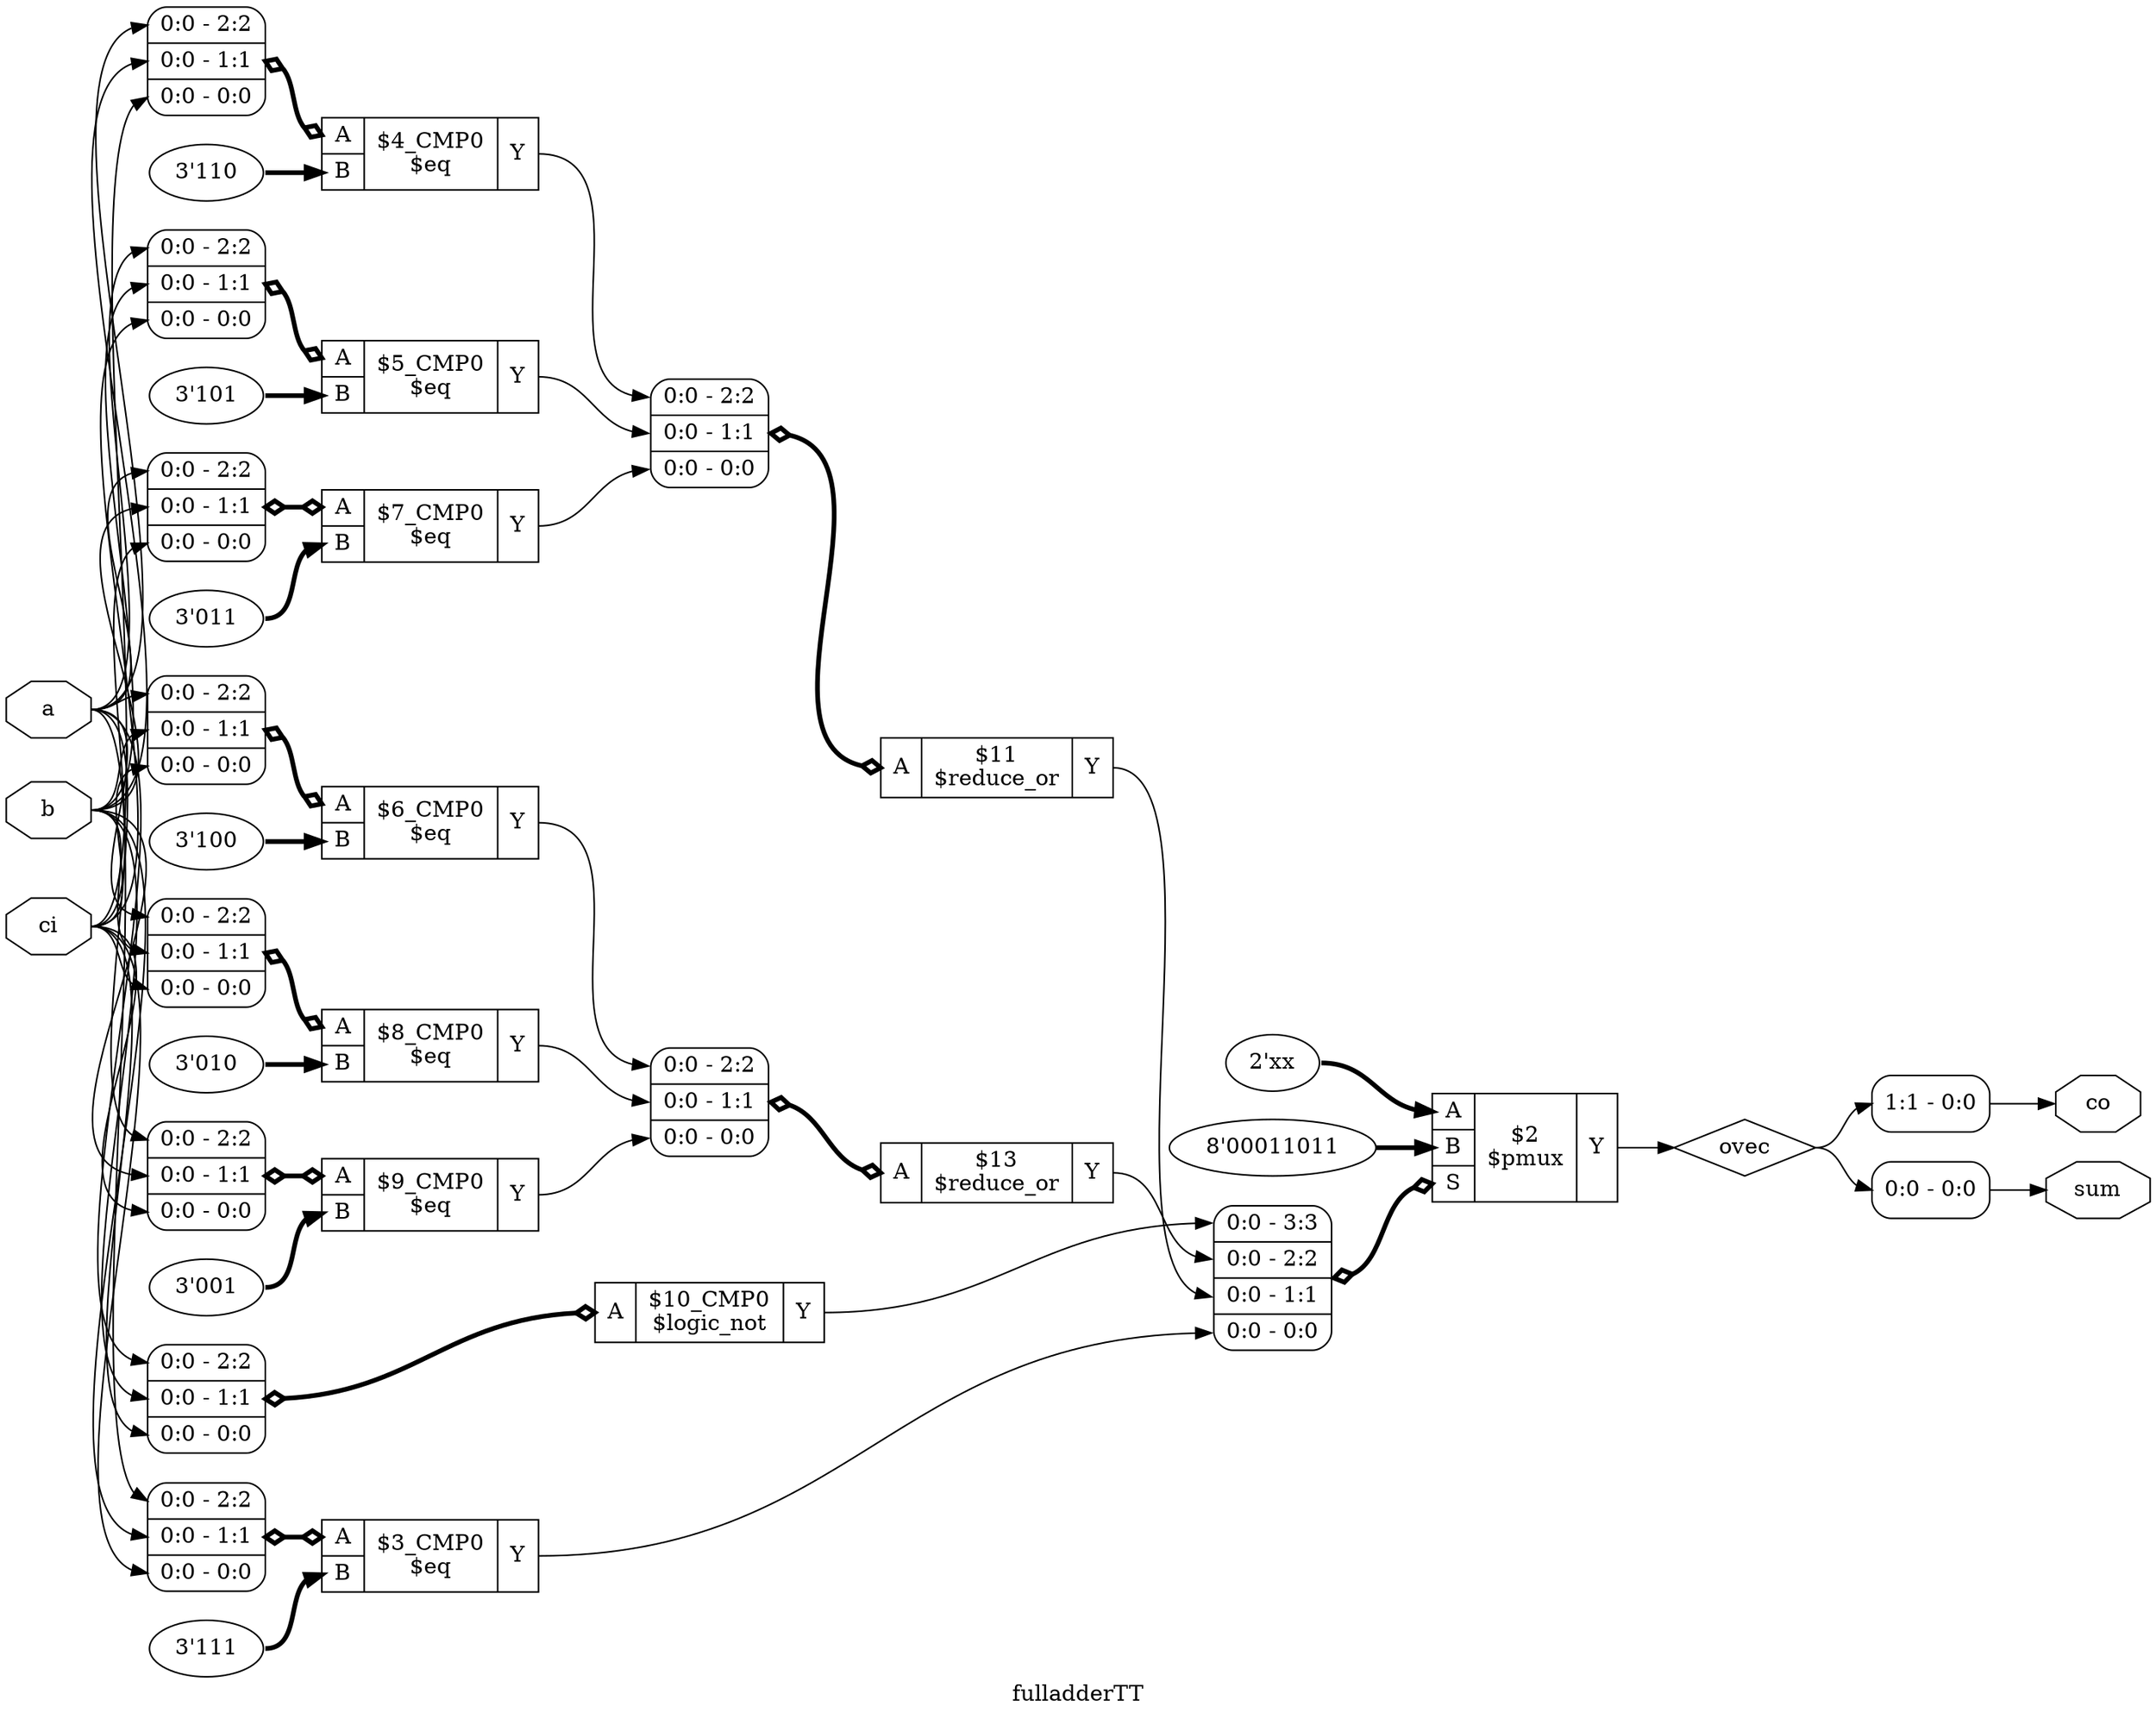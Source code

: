 digraph "fulladderTT" {
label="fulladderTT";
rankdir="LR";
remincross=true;
n12 [ shape=octagon, label="a", color="black", fontcolor="black" ];
n13 [ shape=octagon, label="b", color="black", fontcolor="black" ];
n14 [ shape=octagon, label="ci", color="black", fontcolor="black" ];
n15 [ shape=octagon, label="co", color="black", fontcolor="black" ];
n16 [ shape=diamond, label="ovec", color="black", fontcolor="black" ];
n17 [ shape=octagon, label="sum", color="black", fontcolor="black" ];
c20 [ shape=record, label="{{<p18> A}|$11\n$reduce_or|{<p19> Y}}" ];
x0 [ shape=record, style=rounded, label="<s2> 0:0 - 2:2 |<s1> 0:0 - 1:1 |<s0> 0:0 - 0:0 " ];
x0:e -> c20:p18:w [arrowhead=odiamond, arrowtail=odiamond, dir=both, color="black", style="setlinewidth(3)", label=""];
c21 [ shape=record, label="{{<p18> A}|$13\n$reduce_or|{<p19> Y}}" ];
x1 [ shape=record, style=rounded, label="<s2> 0:0 - 2:2 |<s1> 0:0 - 1:1 |<s0> 0:0 - 0:0 " ];
x1:e -> c21:p18:w [arrowhead=odiamond, arrowtail=odiamond, dir=both, color="black", style="setlinewidth(3)", label=""];
c22 [ shape=record, label="{{<p18> A}|$10_CMP0\n$logic_not|{<p19> Y}}" ];
x2 [ shape=record, style=rounded, label="<s2> 0:0 - 2:2 |<s1> 0:0 - 1:1 |<s0> 0:0 - 0:0 " ];
x2:e -> c22:p18:w [arrowhead=odiamond, arrowtail=odiamond, dir=both, color="black", style="setlinewidth(3)", label=""];
v3 [ label="2'xx" ];
v4 [ label="8'00011011" ];
c25 [ shape=record, label="{{<p18> A|<p23> B|<p24> S}|$2\n$pmux|{<p19> Y}}" ];
x5 [ shape=record, style=rounded, label="<s3> 0:0 - 3:3 |<s2> 0:0 - 2:2 |<s1> 0:0 - 1:1 |<s0> 0:0 - 0:0 " ];
x5:e -> c25:p24:w [arrowhead=odiamond, arrowtail=odiamond, dir=both, color="black", style="setlinewidth(3)", label=""];
v7 [ label="3'111" ];
c26 [ shape=record, label="{{<p18> A|<p23> B}|$3_CMP0\n$eq|{<p19> Y}}" ];
x6 [ shape=record, style=rounded, label="<s2> 0:0 - 2:2 |<s1> 0:0 - 1:1 |<s0> 0:0 - 0:0 " ];
x6:e -> c26:p18:w [arrowhead=odiamond, arrowtail=odiamond, dir=both, color="black", style="setlinewidth(3)", label=""];
v9 [ label="3'110" ];
c27 [ shape=record, label="{{<p18> A|<p23> B}|$4_CMP0\n$eq|{<p19> Y}}" ];
x8 [ shape=record, style=rounded, label="<s2> 0:0 - 2:2 |<s1> 0:0 - 1:1 |<s0> 0:0 - 0:0 " ];
x8:e -> c27:p18:w [arrowhead=odiamond, arrowtail=odiamond, dir=both, color="black", style="setlinewidth(3)", label=""];
v11 [ label="3'101" ];
c28 [ shape=record, label="{{<p18> A|<p23> B}|$5_CMP0\n$eq|{<p19> Y}}" ];
x10 [ shape=record, style=rounded, label="<s2> 0:0 - 2:2 |<s1> 0:0 - 1:1 |<s0> 0:0 - 0:0 " ];
x10:e -> c28:p18:w [arrowhead=odiamond, arrowtail=odiamond, dir=both, color="black", style="setlinewidth(3)", label=""];
v13 [ label="3'100" ];
c29 [ shape=record, label="{{<p18> A|<p23> B}|$6_CMP0\n$eq|{<p19> Y}}" ];
x12 [ shape=record, style=rounded, label="<s2> 0:0 - 2:2 |<s1> 0:0 - 1:1 |<s0> 0:0 - 0:0 " ];
x12:e -> c29:p18:w [arrowhead=odiamond, arrowtail=odiamond, dir=both, color="black", style="setlinewidth(3)", label=""];
v15 [ label="3'011" ];
c30 [ shape=record, label="{{<p18> A|<p23> B}|$7_CMP0\n$eq|{<p19> Y}}" ];
x14 [ shape=record, style=rounded, label="<s2> 0:0 - 2:2 |<s1> 0:0 - 1:1 |<s0> 0:0 - 0:0 " ];
x14:e -> c30:p18:w [arrowhead=odiamond, arrowtail=odiamond, dir=both, color="black", style="setlinewidth(3)", label=""];
v17 [ label="3'010" ];
c31 [ shape=record, label="{{<p18> A|<p23> B}|$8_CMP0\n$eq|{<p19> Y}}" ];
x16 [ shape=record, style=rounded, label="<s2> 0:0 - 2:2 |<s1> 0:0 - 1:1 |<s0> 0:0 - 0:0 " ];
x16:e -> c31:p18:w [arrowhead=odiamond, arrowtail=odiamond, dir=both, color="black", style="setlinewidth(3)", label=""];
v19 [ label="3'001" ];
c32 [ shape=record, label="{{<p18> A|<p23> B}|$9_CMP0\n$eq|{<p19> Y}}" ];
x18 [ shape=record, style=rounded, label="<s2> 0:0 - 2:2 |<s1> 0:0 - 1:1 |<s0> 0:0 - 0:0 " ];
x18:e -> c32:p18:w [arrowhead=odiamond, arrowtail=odiamond, dir=both, color="black", style="setlinewidth(3)", label=""];
x20 [ shape=record, style=rounded, label="<s0> 1:1 - 0:0 " ];
x21 [ shape=record, style=rounded, label="<s0> 0:0 - 0:0 " ];
c31:p19:e -> x1:s1:w [color="black", label=""];
c32:p19:e -> x1:s0:w [color="black", label=""];
n12:e -> x10:s2:w [color="black", label=""];
n12:e -> x12:s2:w [color="black", label=""];
n12:e -> x14:s2:w [color="black", label=""];
n12:e -> x16:s2:w [color="black", label=""];
n12:e -> x18:s2:w [color="black", label=""];
n12:e -> x2:s2:w [color="black", label=""];
n12:e -> x6:s2:w [color="black", label=""];
n12:e -> x8:s2:w [color="black", label=""];
n13:e -> x10:s1:w [color="black", label=""];
n13:e -> x12:s1:w [color="black", label=""];
n13:e -> x14:s1:w [color="black", label=""];
n13:e -> x16:s1:w [color="black", label=""];
n13:e -> x18:s1:w [color="black", label=""];
n13:e -> x2:s1:w [color="black", label=""];
n13:e -> x6:s1:w [color="black", label=""];
n13:e -> x8:s1:w [color="black", label=""];
n14:e -> x10:s0:w [color="black", label=""];
n14:e -> x12:s0:w [color="black", label=""];
n14:e -> x14:s0:w [color="black", label=""];
n14:e -> x16:s0:w [color="black", label=""];
n14:e -> x18:s0:w [color="black", label=""];
n14:e -> x2:s0:w [color="black", label=""];
n14:e -> x6:s0:w [color="black", label=""];
n14:e -> x8:s0:w [color="black", label=""];
x20:e -> n15:w [color="black", label=""];
c25:p19:e -> n16:w [color="black", label=""];
n16:e -> x20:s0:w [color="black", label=""];
n16:e -> x21:s0:w [color="black", label=""];
x21:e -> n17:w [color="black", label=""];
c20:p19:e -> x5:s1:w [color="black", label=""];
c21:p19:e -> x5:s2:w [color="black", label=""];
c22:p19:e -> x5:s3:w [color="black", label=""];
c26:p19:e -> x5:s0:w [color="black", label=""];
c27:p19:e -> x0:s2:w [color="black", label=""];
c28:p19:e -> x0:s1:w [color="black", label=""];
c29:p19:e -> x1:s2:w [color="black", label=""];
c30:p19:e -> x0:s0:w [color="black", label=""];
v11:e -> c28:p23:w [color="black", style="setlinewidth(3)", label=""];
v13:e -> c29:p23:w [color="black", style="setlinewidth(3)", label=""];
v15:e -> c30:p23:w [color="black", style="setlinewidth(3)", label=""];
v17:e -> c31:p23:w [color="black", style="setlinewidth(3)", label=""];
v19:e -> c32:p23:w [color="black", style="setlinewidth(3)", label=""];
v3:e -> c25:p18:w [color="black", style="setlinewidth(3)", label=""];
v4:e -> c25:p23:w [color="black", style="setlinewidth(3)", label=""];
v7:e -> c26:p23:w [color="black", style="setlinewidth(3)", label=""];
v9:e -> c27:p23:w [color="black", style="setlinewidth(3)", label=""];
}
